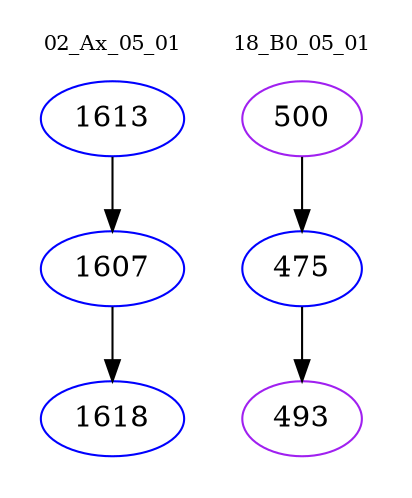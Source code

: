 digraph{
subgraph cluster_0 {
color = white
label = "02_Ax_05_01";
fontsize=10;
T0_1613 [label="1613", color="blue"]
T0_1613 -> T0_1607 [color="black"]
T0_1607 [label="1607", color="blue"]
T0_1607 -> T0_1618 [color="black"]
T0_1618 [label="1618", color="blue"]
}
subgraph cluster_1 {
color = white
label = "18_B0_05_01";
fontsize=10;
T1_500 [label="500", color="purple"]
T1_500 -> T1_475 [color="black"]
T1_475 [label="475", color="blue"]
T1_475 -> T1_493 [color="black"]
T1_493 [label="493", color="purple"]
}
}
